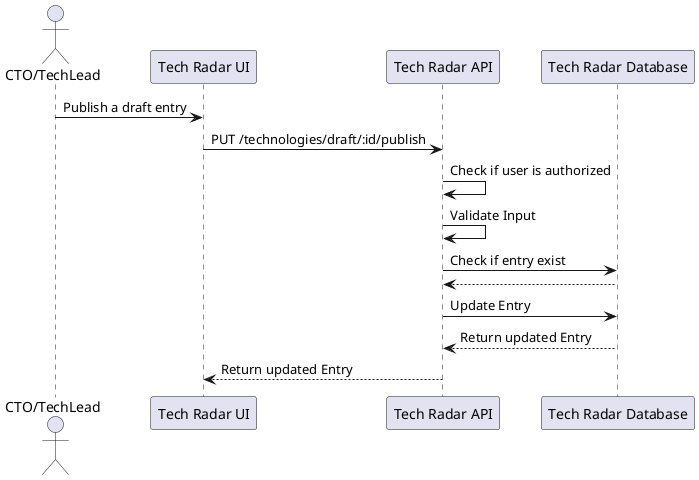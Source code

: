 @startuml
actor "CTO/TechLead"
participant "Tech Radar UI" as UI
participant "Tech Radar API" as API
participant "Tech Radar Database" as DB

"CTO/TechLead" -> UI : Publish a draft entry
UI -> API : PUT /technologies/draft/:id/publish
API -> API : Check if user is authorized
API -> API: Validate Input
API -> DB : Check if entry exist
DB --> API:
API -> DB : Update Entry
DB --> API : Return updated Entry
API --> UI : Return updated Entry
@enduml